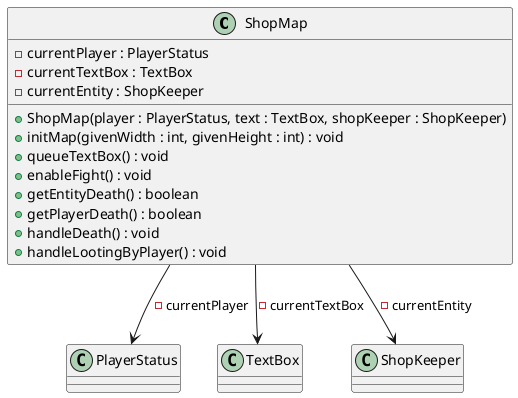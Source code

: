 
@startuml
class ShopMap {
    - currentPlayer : PlayerStatus
    - currentTextBox : TextBox
    - currentEntity : ShopKeeper
    + ShopMap(player : PlayerStatus, text : TextBox, shopKeeper : ShopKeeper)
    + initMap(givenWidth : int, givenHeight : int) : void
    + queueTextBox() : void
    + enableFight() : void
    + getEntityDeath() : boolean
    + getPlayerDeath() : boolean
    + handleDeath() : void
    + handleLootingByPlayer() : void
}

class PlayerStatus {
}

class TextBox {
}

class ShopKeeper {
}

ShopMap --> PlayerStatus : -currentPlayer
ShopMap --> TextBox : -currentTextBox
ShopMap --> ShopKeeper : -currentEntity

@enduml

@enduml